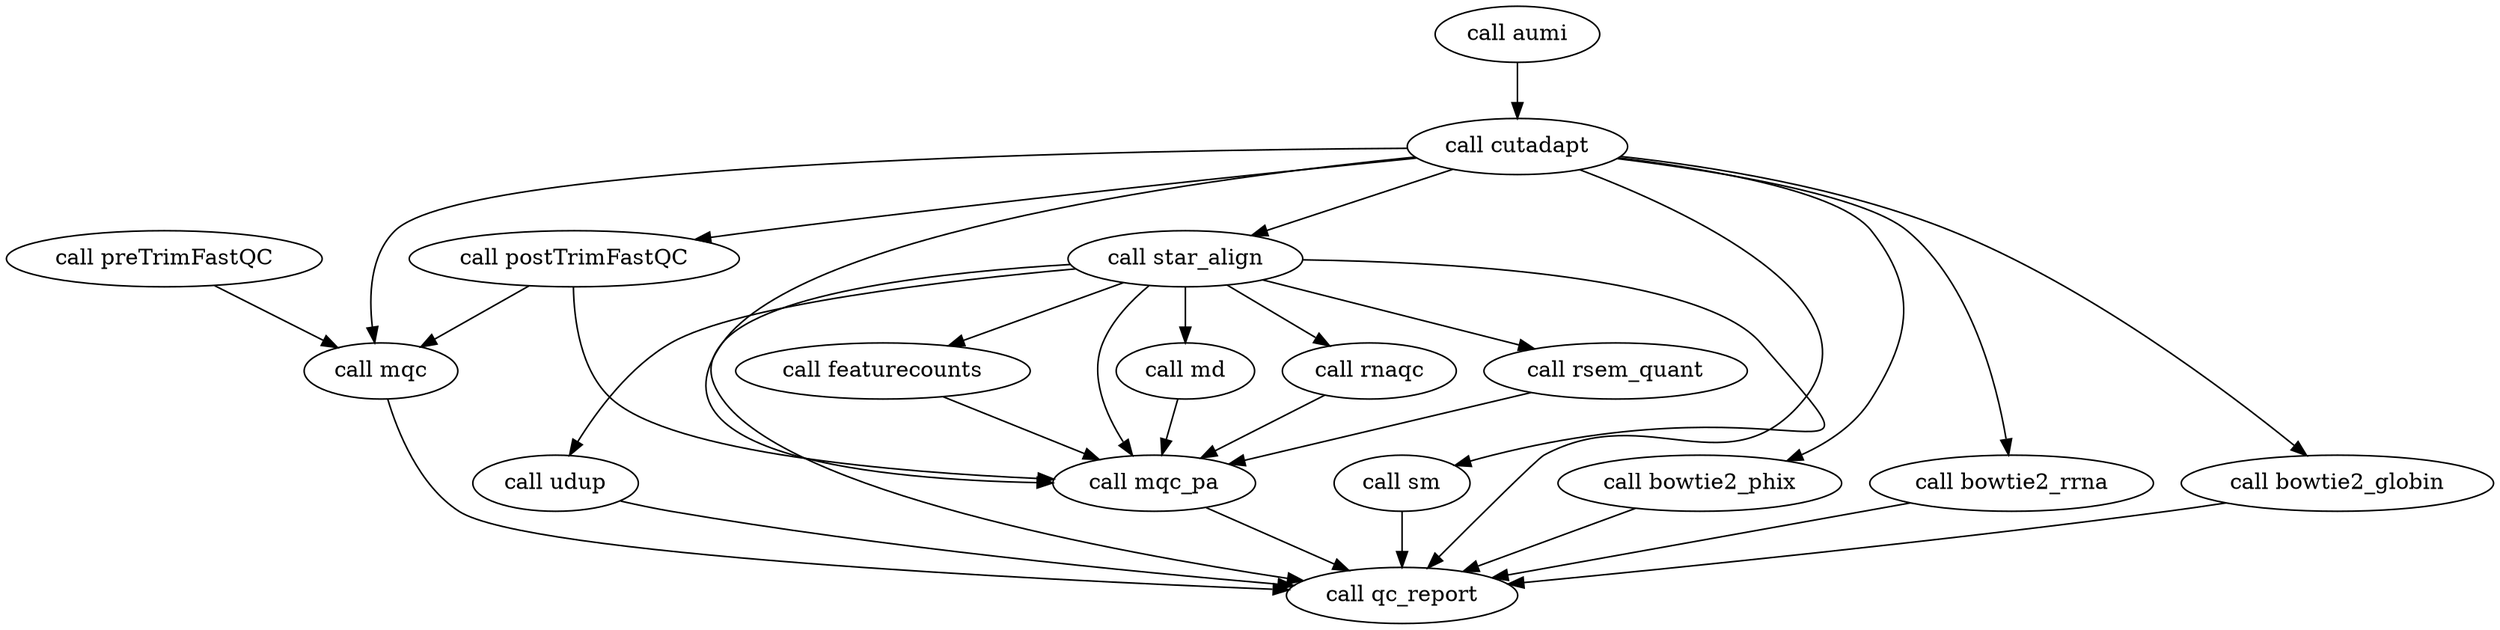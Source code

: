 digraph rnaseq_pipeline {
  compound=true;
  "call postTrimFastQC" -> "call mqc" 
  "call star_align" -> "call rsem_quant" 
  "call mqc" -> "call qc_report" 
  "call bowtie2_phix" -> "call qc_report" 
  "call cutadapt" -> "call qc_report" 
  "call cutadapt" -> "call mqc" 
  "call preTrimFastQC" -> "call mqc" 
  "call star_align" -> "call featurecounts" 
  "call cutadapt" -> "call postTrimFastQC" 
  "call sm" -> "call qc_report" 
  "call aumi" -> "call cutadapt" 
  "call postTrimFastQC" -> "call mqc_pa" 
  "call star_align" -> "call mqc_pa" 
  "call cutadapt" -> "call bowtie2_rrna" 
  "call star_align" -> "call md" 
  "call cutadapt" -> "call star_align" 
  "call udup" -> "call qc_report" 
  "call mqc_pa" -> "call qc_report" 
  "call cutadapt" -> "call bowtie2_phix" 
  "call rsem_quant" -> "call mqc_pa" 
  "call star_align" -> "call qc_report" 
  "call star_align" -> "call udup" 
  "call bowtie2_globin" -> "call qc_report" 
  "call cutadapt" -> "call mqc_pa" 
  "call star_align" -> "call rnaqc" 
  "call featurecounts" -> "call mqc_pa" 
  "call star_align" -> "call sm" 
  "call rnaqc" -> "call mqc_pa" 
  "call md" -> "call mqc_pa" 
  "call bowtie2_rrna" -> "call qc_report" 
  "call cutadapt" -> "call bowtie2_globin" 
  "call aumi"
  "call featurecounts"
  "call star_align"
  "call bowtie2_globin"
  "call mqc"
  "call sm"
  "call mqc_pa"
  "call bowtie2_rrna"
  "call rnaqc"
  "call cutadapt"
  "call qc_report"
  "call rsem_quant"
  "call preTrimFastQC"
  "call udup"
  "call md"
  "call bowtie2_phix"
  "call postTrimFastQC"
}

